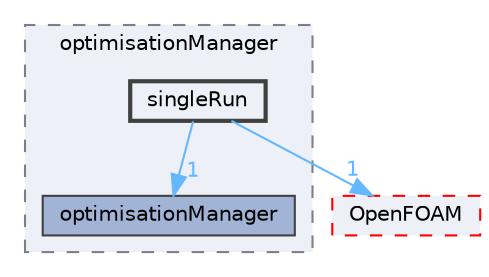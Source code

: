 digraph "src/optimisation/adjointOptimisation/adjoint/optimisation/optimisationManager/singleRun"
{
 // LATEX_PDF_SIZE
  bgcolor="transparent";
  edge [fontname=Helvetica,fontsize=10,labelfontname=Helvetica,labelfontsize=10];
  node [fontname=Helvetica,fontsize=10,shape=box,height=0.2,width=0.4];
  compound=true
  subgraph clusterdir_a342ead83134a905537b901095fdb3a8 {
    graph [ bgcolor="#edf0f7", pencolor="grey50", label="optimisationManager", fontname=Helvetica,fontsize=10 style="filled,dashed", URL="dir_a342ead83134a905537b901095fdb3a8.html",tooltip=""]
  dir_cdaeef093a8d63721282d9fc63d990f5 [label="optimisationManager", fillcolor="#a2b4d6", color="grey25", style="filled", URL="dir_cdaeef093a8d63721282d9fc63d990f5.html",tooltip=""];
  dir_794a1fdcaac97e1c5c3185d36a812e0f [label="singleRun", fillcolor="#edf0f7", color="grey25", style="filled,bold", URL="dir_794a1fdcaac97e1c5c3185d36a812e0f.html",tooltip=""];
  }
  dir_c5473ff19b20e6ec4dfe5c310b3778a8 [label="OpenFOAM", fillcolor="#edf0f7", color="red", style="filled,dashed", URL="dir_c5473ff19b20e6ec4dfe5c310b3778a8.html",tooltip=""];
  dir_794a1fdcaac97e1c5c3185d36a812e0f->dir_c5473ff19b20e6ec4dfe5c310b3778a8 [headlabel="1", labeldistance=1.5 headhref="dir_003557_002695.html" href="dir_003557_002695.html" color="steelblue1" fontcolor="steelblue1"];
  dir_794a1fdcaac97e1c5c3185d36a812e0f->dir_cdaeef093a8d63721282d9fc63d990f5 [headlabel="1", labeldistance=1.5 headhref="dir_003557_002704.html" href="dir_003557_002704.html" color="steelblue1" fontcolor="steelblue1"];
}
